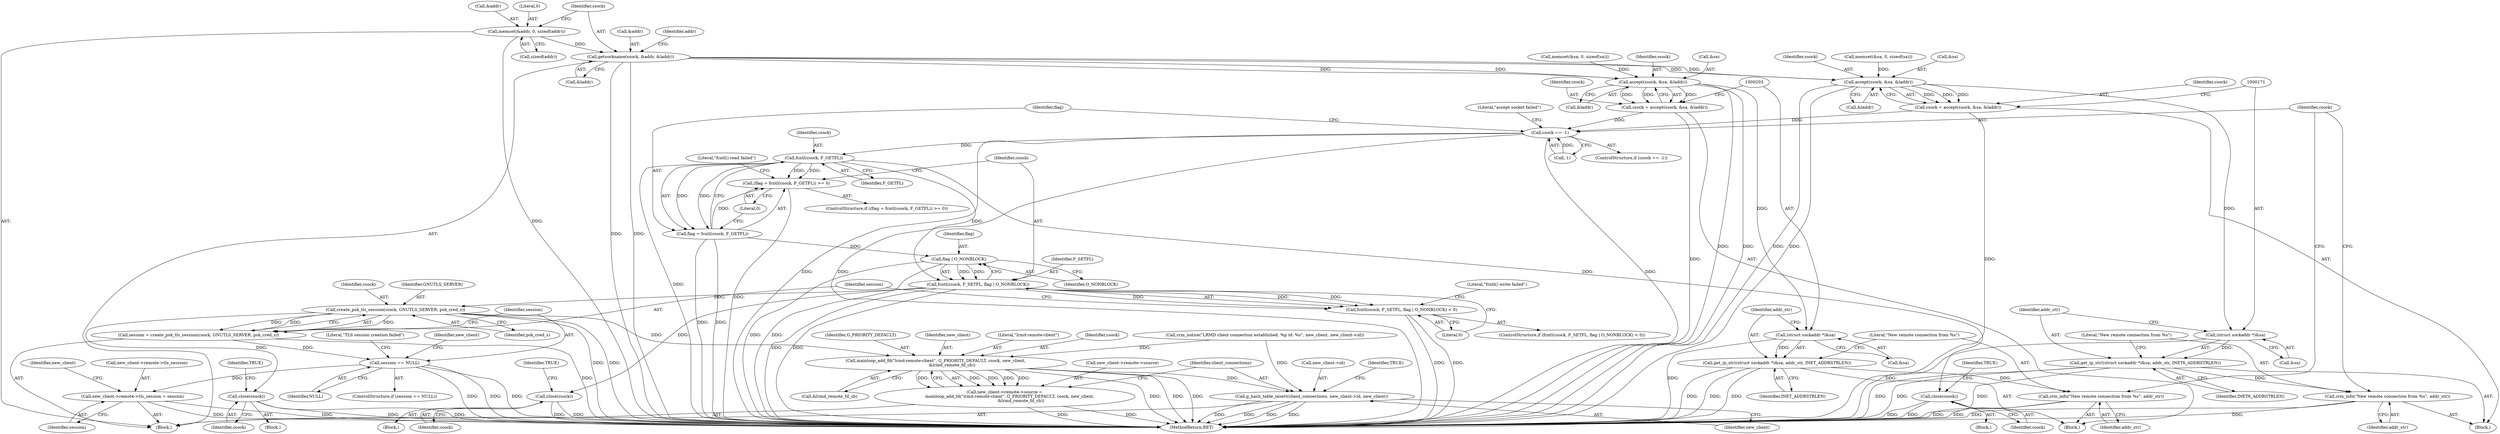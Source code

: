 digraph "0_pacemaker_5ec24a2642bd0854b884d1a9b51d12371373b410_0@API" {
"1000136" [label="(Call,getsockname(ssock, &addr, &laddr))"];
"1000130" [label="(Call,memset(&addr, 0, sizeof(addr)))"];
"1000163" [label="(Call,accept(ssock, &sa, &laddr))"];
"1000161" [label="(Call,csock = accept(ssock, &sa, &laddr))"];
"1000212" [label="(Call,csock == -1)"];
"1000225" [label="(Call,fcntl(csock, F_GETFL))"];
"1000222" [label="(Call,(flag = fcntl(csock, F_GETFL)) >= 0)"];
"1000223" [label="(Call,flag = fcntl(csock, F_GETFL))"];
"1000235" [label="(Call,flag | O_NONBLOCK)"];
"1000232" [label="(Call,fcntl(csock, F_SETFL, flag | O_NONBLOCK))"];
"1000231" [label="(Call,fcntl(csock, F_SETFL, flag | O_NONBLOCK) < 0)"];
"1000242" [label="(Call,close(csock))"];
"1000256" [label="(Call,create_psk_tls_session(csock, GNUTLS_SERVER, psk_cred_s))"];
"1000254" [label="(Call,session = create_psk_tls_session(csock, GNUTLS_SERVER, psk_cred_s))"];
"1000261" [label="(Call,session == NULL)"];
"1000290" [label="(Call,new_client->remote->tls_session = session)"];
"1000267" [label="(Call,close(csock))"];
"1000324" [label="(Call,mainloop_add_fd(\"lrmd-remote-client\", G_PRIORITY_DEFAULT, csock, new_client,\n                         &lrmd_remote_fd_cb))"];
"1000318" [label="(Call,new_client->remote->source =\n        mainloop_add_fd(\"lrmd-remote-client\", G_PRIORITY_DEFAULT, csock, new_client,\n                         &lrmd_remote_fd_cb))"];
"1000331" [label="(Call,g_hash_table_insert(client_connections, new_client->id, new_client))"];
"1000250" [label="(Call,close(csock))"];
"1000170" [label="(Call,(struct sockaddr *)&sa)"];
"1000169" [label="(Call,get_ip_str((struct sockaddr *)&sa, addr_str, INET6_ADDRSTRLEN))"];
"1000176" [label="(Call,crm_info(\"New remote connection from %s\", addr_str))"];
"1000195" [label="(Call,accept(ssock, &sa, &laddr))"];
"1000193" [label="(Call,csock = accept(ssock, &sa, &laddr))"];
"1000202" [label="(Call,(struct sockaddr *)&sa)"];
"1000201" [label="(Call,get_ip_str((struct sockaddr *)&sa, addr_str, INET_ADDRSTRLEN))"];
"1000208" [label="(Call,crm_info(\"New remote connection from %s\", addr_str))"];
"1000167" [label="(Call,&laddr)"];
"1000213" [label="(Identifier,csock)"];
"1000169" [label="(Call,get_ip_str((struct sockaddr *)&sa, addr_str, INET6_ADDRSTRLEN))"];
"1000223" [label="(Call,flag = fcntl(csock, F_GETFL))"];
"1000137" [label="(Identifier,ssock)"];
"1000296" [label="(Identifier,session)"];
"1000140" [label="(Call,&laddr)"];
"1000130" [label="(Call,memset(&addr, 0, sizeof(addr)))"];
"1000162" [label="(Identifier,csock)"];
"1000324" [label="(Call,mainloop_add_fd(\"lrmd-remote-client\", G_PRIORITY_DEFAULT, csock, new_client,\n                         &lrmd_remote_fd_cb))"];
"1000318" [label="(Call,new_client->remote->source =\n        mainloop_add_fd(\"lrmd-remote-client\", G_PRIORITY_DEFAULT, csock, new_client,\n                         &lrmd_remote_fd_cb))"];
"1000272" [label="(Identifier,new_client)"];
"1000206" [label="(Identifier,addr_str)"];
"1000187" [label="(Call,memset(&sa, 0, sizeof(sa)))"];
"1000196" [label="(Identifier,ssock)"];
"1000319" [label="(Call,new_client->remote->source)"];
"1000230" [label="(ControlStructure,if (fcntl(csock, F_SETFL, flag | O_NONBLOCK) < 0))"];
"1000212" [label="(Call,csock == -1)"];
"1000211" [label="(ControlStructure,if (csock == -1))"];
"1000178" [label="(Identifier,addr_str)"];
"1000268" [label="(Identifier,csock)"];
"1000263" [label="(Identifier,NULL)"];
"1000193" [label="(Call,csock = accept(ssock, &sa, &laddr))"];
"1000199" [label="(Call,&laddr)"];
"1000207" [label="(Identifier,INET_ADDRSTRLEN)"];
"1000131" [label="(Call,&addr)"];
"1000226" [label="(Identifier,csock)"];
"1000242" [label="(Call,close(csock))"];
"1000221" [label="(ControlStructure,if ((flag = fcntl(csock, F_GETFL)) >= 0))"];
"1000175" [label="(Identifier,INET6_ADDRSTRLEN)"];
"1000210" [label="(Identifier,addr_str)"];
"1000325" [label="(Literal,\"lrmd-remote-client\")"];
"1000194" [label="(Identifier,csock)"];
"1000163" [label="(Call,accept(ssock, &sa, &laddr))"];
"1000231" [label="(Call,fcntl(csock, F_SETFL, flag | O_NONBLOCK) < 0)"];
"1000134" [label="(Call,sizeof(addr))"];
"1000247" [label="(Block,)"];
"1000259" [label="(Identifier,psk_cred_s)"];
"1000339" [label="(MethodReturn,RET)"];
"1000234" [label="(Identifier,F_SETFL)"];
"1000250" [label="(Call,close(csock))"];
"1000299" [label="(Identifier,new_client)"];
"1000202" [label="(Call,(struct sockaddr *)&sa)"];
"1000225" [label="(Call,fcntl(csock, F_GETFL))"];
"1000241" [label="(Literal,\"fcntl() write failed\")"];
"1000236" [label="(Identifier,flag)"];
"1000148" [label="(Block,)"];
"1000208" [label="(Call,crm_info(\"New remote connection from %s\", addr_str))"];
"1000232" [label="(Call,fcntl(csock, F_SETFL, flag | O_NONBLOCK))"];
"1000270" [label="(Identifier,TRUE)"];
"1000138" [label="(Call,&addr)"];
"1000266" [label="(Literal,\"TLS session creation failed\")"];
"1000267" [label="(Call,close(csock))"];
"1000261" [label="(Call,session == NULL)"];
"1000145" [label="(Identifier,addr)"];
"1000243" [label="(Identifier,csock)"];
"1000233" [label="(Identifier,csock)"];
"1000103" [label="(Block,)"];
"1000237" [label="(Identifier,O_NONBLOCK)"];
"1000201" [label="(Call,get_ip_str((struct sockaddr *)&sa, addr_str, INET_ADDRSTRLEN))"];
"1000262" [label="(Identifier,session)"];
"1000336" [label="(Identifier,new_client)"];
"1000136" [label="(Call,getsockname(ssock, &addr, &laddr))"];
"1000257" [label="(Identifier,csock)"];
"1000333" [label="(Call,new_client->id)"];
"1000327" [label="(Identifier,csock)"];
"1000209" [label="(Literal,\"New remote connection from %s\")"];
"1000177" [label="(Literal,\"New remote connection from %s\")"];
"1000133" [label="(Literal,0)"];
"1000253" [label="(Identifier,TRUE)"];
"1000238" [label="(Literal,0)"];
"1000170" [label="(Call,(struct sockaddr *)&sa)"];
"1000290" [label="(Call,new_client->remote->tls_session = session)"];
"1000164" [label="(Identifier,ssock)"];
"1000264" [label="(Block,)"];
"1000180" [label="(Block,)"];
"1000161" [label="(Call,csock = accept(ssock, &sa, &laddr))"];
"1000254" [label="(Call,session = create_psk_tls_session(csock, GNUTLS_SERVER, psk_cred_s))"];
"1000204" [label="(Call,&sa)"];
"1000249" [label="(Literal,\"fcntl() read failed\")"];
"1000235" [label="(Call,flag | O_NONBLOCK)"];
"1000256" [label="(Call,create_psk_tls_session(csock, GNUTLS_SERVER, psk_cred_s))"];
"1000172" [label="(Call,&sa)"];
"1000155" [label="(Call,memset(&sa, 0, sizeof(sa)))"];
"1000332" [label="(Identifier,client_connections)"];
"1000251" [label="(Identifier,csock)"];
"1000214" [label="(Call,-1)"];
"1000174" [label="(Identifier,addr_str)"];
"1000326" [label="(Identifier,G_PRIORITY_DEFAULT)"];
"1000224" [label="(Identifier,flag)"];
"1000255" [label="(Identifier,session)"];
"1000195" [label="(Call,accept(ssock, &sa, &laddr))"];
"1000239" [label="(Block,)"];
"1000176" [label="(Call,crm_info(\"New remote connection from %s\", addr_str))"];
"1000165" [label="(Call,&sa)"];
"1000329" [label="(Call,&lrmd_remote_fd_cb)"];
"1000222" [label="(Call,(flag = fcntl(csock, F_GETFL)) >= 0)"];
"1000328" [label="(Identifier,new_client)"];
"1000218" [label="(Literal,\"accept socket failed\")"];
"1000228" [label="(Literal,0)"];
"1000338" [label="(Identifier,TRUE)"];
"1000258" [label="(Identifier,GNUTLS_SERVER)"];
"1000331" [label="(Call,g_hash_table_insert(client_connections, new_client->id, new_client))"];
"1000291" [label="(Call,new_client->remote->tls_session)"];
"1000245" [label="(Identifier,TRUE)"];
"1000312" [label="(Call,crm_notice(\"LRMD client connection established. %p id: %s\", new_client, new_client->id))"];
"1000260" [label="(ControlStructure,if (session == NULL))"];
"1000197" [label="(Call,&sa)"];
"1000227" [label="(Identifier,F_GETFL)"];
"1000136" -> "1000103"  [label="AST: "];
"1000136" -> "1000140"  [label="CFG: "];
"1000137" -> "1000136"  [label="AST: "];
"1000138" -> "1000136"  [label="AST: "];
"1000140" -> "1000136"  [label="AST: "];
"1000145" -> "1000136"  [label="CFG: "];
"1000136" -> "1000339"  [label="DDG: "];
"1000136" -> "1000339"  [label="DDG: "];
"1000130" -> "1000136"  [label="DDG: "];
"1000136" -> "1000163"  [label="DDG: "];
"1000136" -> "1000163"  [label="DDG: "];
"1000136" -> "1000195"  [label="DDG: "];
"1000136" -> "1000195"  [label="DDG: "];
"1000130" -> "1000103"  [label="AST: "];
"1000130" -> "1000134"  [label="CFG: "];
"1000131" -> "1000130"  [label="AST: "];
"1000133" -> "1000130"  [label="AST: "];
"1000134" -> "1000130"  [label="AST: "];
"1000137" -> "1000130"  [label="CFG: "];
"1000130" -> "1000339"  [label="DDG: "];
"1000163" -> "1000161"  [label="AST: "];
"1000163" -> "1000167"  [label="CFG: "];
"1000164" -> "1000163"  [label="AST: "];
"1000165" -> "1000163"  [label="AST: "];
"1000167" -> "1000163"  [label="AST: "];
"1000161" -> "1000163"  [label="CFG: "];
"1000163" -> "1000339"  [label="DDG: "];
"1000163" -> "1000339"  [label="DDG: "];
"1000163" -> "1000161"  [label="DDG: "];
"1000163" -> "1000161"  [label="DDG: "];
"1000163" -> "1000161"  [label="DDG: "];
"1000155" -> "1000163"  [label="DDG: "];
"1000163" -> "1000170"  [label="DDG: "];
"1000161" -> "1000148"  [label="AST: "];
"1000162" -> "1000161"  [label="AST: "];
"1000171" -> "1000161"  [label="CFG: "];
"1000161" -> "1000339"  [label="DDG: "];
"1000161" -> "1000212"  [label="DDG: "];
"1000212" -> "1000211"  [label="AST: "];
"1000212" -> "1000214"  [label="CFG: "];
"1000213" -> "1000212"  [label="AST: "];
"1000214" -> "1000212"  [label="AST: "];
"1000218" -> "1000212"  [label="CFG: "];
"1000224" -> "1000212"  [label="CFG: "];
"1000212" -> "1000339"  [label="DDG: "];
"1000212" -> "1000339"  [label="DDG: "];
"1000212" -> "1000339"  [label="DDG: "];
"1000193" -> "1000212"  [label="DDG: "];
"1000214" -> "1000212"  [label="DDG: "];
"1000212" -> "1000225"  [label="DDG: "];
"1000225" -> "1000223"  [label="AST: "];
"1000225" -> "1000227"  [label="CFG: "];
"1000226" -> "1000225"  [label="AST: "];
"1000227" -> "1000225"  [label="AST: "];
"1000223" -> "1000225"  [label="CFG: "];
"1000225" -> "1000339"  [label="DDG: "];
"1000225" -> "1000222"  [label="DDG: "];
"1000225" -> "1000222"  [label="DDG: "];
"1000225" -> "1000223"  [label="DDG: "];
"1000225" -> "1000223"  [label="DDG: "];
"1000225" -> "1000232"  [label="DDG: "];
"1000225" -> "1000250"  [label="DDG: "];
"1000222" -> "1000221"  [label="AST: "];
"1000222" -> "1000228"  [label="CFG: "];
"1000223" -> "1000222"  [label="AST: "];
"1000228" -> "1000222"  [label="AST: "];
"1000233" -> "1000222"  [label="CFG: "];
"1000249" -> "1000222"  [label="CFG: "];
"1000222" -> "1000339"  [label="DDG: "];
"1000223" -> "1000222"  [label="DDG: "];
"1000224" -> "1000223"  [label="AST: "];
"1000228" -> "1000223"  [label="CFG: "];
"1000223" -> "1000339"  [label="DDG: "];
"1000223" -> "1000339"  [label="DDG: "];
"1000223" -> "1000235"  [label="DDG: "];
"1000235" -> "1000232"  [label="AST: "];
"1000235" -> "1000237"  [label="CFG: "];
"1000236" -> "1000235"  [label="AST: "];
"1000237" -> "1000235"  [label="AST: "];
"1000232" -> "1000235"  [label="CFG: "];
"1000235" -> "1000339"  [label="DDG: "];
"1000235" -> "1000339"  [label="DDG: "];
"1000235" -> "1000232"  [label="DDG: "];
"1000235" -> "1000232"  [label="DDG: "];
"1000232" -> "1000231"  [label="AST: "];
"1000233" -> "1000232"  [label="AST: "];
"1000234" -> "1000232"  [label="AST: "];
"1000238" -> "1000232"  [label="CFG: "];
"1000232" -> "1000339"  [label="DDG: "];
"1000232" -> "1000339"  [label="DDG: "];
"1000232" -> "1000231"  [label="DDG: "];
"1000232" -> "1000231"  [label="DDG: "];
"1000232" -> "1000231"  [label="DDG: "];
"1000232" -> "1000242"  [label="DDG: "];
"1000232" -> "1000256"  [label="DDG: "];
"1000231" -> "1000230"  [label="AST: "];
"1000231" -> "1000238"  [label="CFG: "];
"1000238" -> "1000231"  [label="AST: "];
"1000241" -> "1000231"  [label="CFG: "];
"1000255" -> "1000231"  [label="CFG: "];
"1000231" -> "1000339"  [label="DDG: "];
"1000231" -> "1000339"  [label="DDG: "];
"1000242" -> "1000239"  [label="AST: "];
"1000242" -> "1000243"  [label="CFG: "];
"1000243" -> "1000242"  [label="AST: "];
"1000245" -> "1000242"  [label="CFG: "];
"1000242" -> "1000339"  [label="DDG: "];
"1000242" -> "1000339"  [label="DDG: "];
"1000256" -> "1000254"  [label="AST: "];
"1000256" -> "1000259"  [label="CFG: "];
"1000257" -> "1000256"  [label="AST: "];
"1000258" -> "1000256"  [label="AST: "];
"1000259" -> "1000256"  [label="AST: "];
"1000254" -> "1000256"  [label="CFG: "];
"1000256" -> "1000339"  [label="DDG: "];
"1000256" -> "1000339"  [label="DDG: "];
"1000256" -> "1000254"  [label="DDG: "];
"1000256" -> "1000254"  [label="DDG: "];
"1000256" -> "1000254"  [label="DDG: "];
"1000256" -> "1000267"  [label="DDG: "];
"1000256" -> "1000324"  [label="DDG: "];
"1000254" -> "1000103"  [label="AST: "];
"1000255" -> "1000254"  [label="AST: "];
"1000262" -> "1000254"  [label="CFG: "];
"1000254" -> "1000339"  [label="DDG: "];
"1000254" -> "1000261"  [label="DDG: "];
"1000261" -> "1000260"  [label="AST: "];
"1000261" -> "1000263"  [label="CFG: "];
"1000262" -> "1000261"  [label="AST: "];
"1000263" -> "1000261"  [label="AST: "];
"1000266" -> "1000261"  [label="CFG: "];
"1000272" -> "1000261"  [label="CFG: "];
"1000261" -> "1000339"  [label="DDG: "];
"1000261" -> "1000339"  [label="DDG: "];
"1000261" -> "1000339"  [label="DDG: "];
"1000261" -> "1000290"  [label="DDG: "];
"1000290" -> "1000103"  [label="AST: "];
"1000290" -> "1000296"  [label="CFG: "];
"1000291" -> "1000290"  [label="AST: "];
"1000296" -> "1000290"  [label="AST: "];
"1000299" -> "1000290"  [label="CFG: "];
"1000290" -> "1000339"  [label="DDG: "];
"1000290" -> "1000339"  [label="DDG: "];
"1000267" -> "1000264"  [label="AST: "];
"1000267" -> "1000268"  [label="CFG: "];
"1000268" -> "1000267"  [label="AST: "];
"1000270" -> "1000267"  [label="CFG: "];
"1000267" -> "1000339"  [label="DDG: "];
"1000267" -> "1000339"  [label="DDG: "];
"1000324" -> "1000318"  [label="AST: "];
"1000324" -> "1000329"  [label="CFG: "];
"1000325" -> "1000324"  [label="AST: "];
"1000326" -> "1000324"  [label="AST: "];
"1000327" -> "1000324"  [label="AST: "];
"1000328" -> "1000324"  [label="AST: "];
"1000329" -> "1000324"  [label="AST: "];
"1000318" -> "1000324"  [label="CFG: "];
"1000324" -> "1000339"  [label="DDG: "];
"1000324" -> "1000339"  [label="DDG: "];
"1000324" -> "1000339"  [label="DDG: "];
"1000324" -> "1000318"  [label="DDG: "];
"1000324" -> "1000318"  [label="DDG: "];
"1000324" -> "1000318"  [label="DDG: "];
"1000324" -> "1000318"  [label="DDG: "];
"1000324" -> "1000318"  [label="DDG: "];
"1000312" -> "1000324"  [label="DDG: "];
"1000324" -> "1000331"  [label="DDG: "];
"1000318" -> "1000103"  [label="AST: "];
"1000319" -> "1000318"  [label="AST: "];
"1000332" -> "1000318"  [label="CFG: "];
"1000318" -> "1000339"  [label="DDG: "];
"1000318" -> "1000339"  [label="DDG: "];
"1000331" -> "1000103"  [label="AST: "];
"1000331" -> "1000336"  [label="CFG: "];
"1000332" -> "1000331"  [label="AST: "];
"1000333" -> "1000331"  [label="AST: "];
"1000336" -> "1000331"  [label="AST: "];
"1000338" -> "1000331"  [label="CFG: "];
"1000331" -> "1000339"  [label="DDG: "];
"1000331" -> "1000339"  [label="DDG: "];
"1000331" -> "1000339"  [label="DDG: "];
"1000331" -> "1000339"  [label="DDG: "];
"1000312" -> "1000331"  [label="DDG: "];
"1000250" -> "1000247"  [label="AST: "];
"1000250" -> "1000251"  [label="CFG: "];
"1000251" -> "1000250"  [label="AST: "];
"1000253" -> "1000250"  [label="CFG: "];
"1000250" -> "1000339"  [label="DDG: "];
"1000250" -> "1000339"  [label="DDG: "];
"1000170" -> "1000169"  [label="AST: "];
"1000170" -> "1000172"  [label="CFG: "];
"1000171" -> "1000170"  [label="AST: "];
"1000172" -> "1000170"  [label="AST: "];
"1000174" -> "1000170"  [label="CFG: "];
"1000170" -> "1000339"  [label="DDG: "];
"1000170" -> "1000169"  [label="DDG: "];
"1000169" -> "1000148"  [label="AST: "];
"1000169" -> "1000175"  [label="CFG: "];
"1000174" -> "1000169"  [label="AST: "];
"1000175" -> "1000169"  [label="AST: "];
"1000177" -> "1000169"  [label="CFG: "];
"1000169" -> "1000339"  [label="DDG: "];
"1000169" -> "1000339"  [label="DDG: "];
"1000169" -> "1000339"  [label="DDG: "];
"1000169" -> "1000176"  [label="DDG: "];
"1000176" -> "1000148"  [label="AST: "];
"1000176" -> "1000178"  [label="CFG: "];
"1000177" -> "1000176"  [label="AST: "];
"1000178" -> "1000176"  [label="AST: "];
"1000213" -> "1000176"  [label="CFG: "];
"1000176" -> "1000339"  [label="DDG: "];
"1000176" -> "1000339"  [label="DDG: "];
"1000195" -> "1000193"  [label="AST: "];
"1000195" -> "1000199"  [label="CFG: "];
"1000196" -> "1000195"  [label="AST: "];
"1000197" -> "1000195"  [label="AST: "];
"1000199" -> "1000195"  [label="AST: "];
"1000193" -> "1000195"  [label="CFG: "];
"1000195" -> "1000339"  [label="DDG: "];
"1000195" -> "1000339"  [label="DDG: "];
"1000195" -> "1000193"  [label="DDG: "];
"1000195" -> "1000193"  [label="DDG: "];
"1000195" -> "1000193"  [label="DDG: "];
"1000187" -> "1000195"  [label="DDG: "];
"1000195" -> "1000202"  [label="DDG: "];
"1000193" -> "1000180"  [label="AST: "];
"1000194" -> "1000193"  [label="AST: "];
"1000203" -> "1000193"  [label="CFG: "];
"1000193" -> "1000339"  [label="DDG: "];
"1000202" -> "1000201"  [label="AST: "];
"1000202" -> "1000204"  [label="CFG: "];
"1000203" -> "1000202"  [label="AST: "];
"1000204" -> "1000202"  [label="AST: "];
"1000206" -> "1000202"  [label="CFG: "];
"1000202" -> "1000339"  [label="DDG: "];
"1000202" -> "1000201"  [label="DDG: "];
"1000201" -> "1000180"  [label="AST: "];
"1000201" -> "1000207"  [label="CFG: "];
"1000206" -> "1000201"  [label="AST: "];
"1000207" -> "1000201"  [label="AST: "];
"1000209" -> "1000201"  [label="CFG: "];
"1000201" -> "1000339"  [label="DDG: "];
"1000201" -> "1000339"  [label="DDG: "];
"1000201" -> "1000339"  [label="DDG: "];
"1000201" -> "1000208"  [label="DDG: "];
"1000208" -> "1000180"  [label="AST: "];
"1000208" -> "1000210"  [label="CFG: "];
"1000209" -> "1000208"  [label="AST: "];
"1000210" -> "1000208"  [label="AST: "];
"1000213" -> "1000208"  [label="CFG: "];
"1000208" -> "1000339"  [label="DDG: "];
"1000208" -> "1000339"  [label="DDG: "];
}
